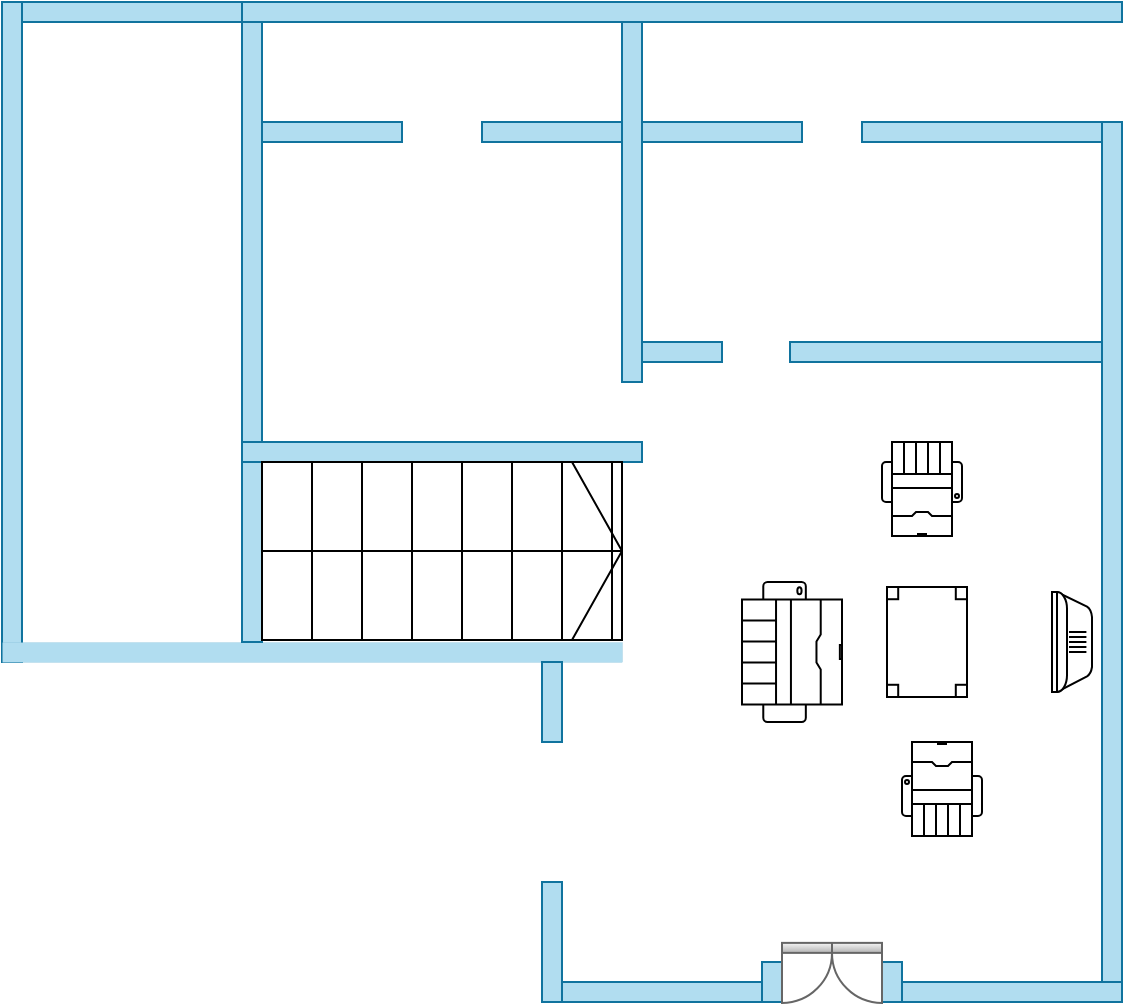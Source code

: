 <mxfile version="25.0.3">
  <diagram name="Page-1" id="i9P-pWKcPwAOLcCXHFbH">
    <mxGraphModel dx="1613" dy="1632" grid="1" gridSize="10" guides="1" tooltips="1" connect="1" arrows="1" fold="1" page="1" pageScale="1" pageWidth="827" pageHeight="1169" math="0" shadow="0">
      <root>
        <mxCell id="0" />
        <mxCell id="1" parent="0" />
        <mxCell id="J3jjTzWWKCBItpekzf1M-9" value="" style="verticalLabelPosition=bottom;html=1;verticalAlign=top;align=center;shape=mxgraph.floorplan.wall;fillColor=#b1ddf0;strokeColor=#10739e;" vertex="1" parent="1">
          <mxGeometry x="160" y="50" width="160" height="10" as="geometry" />
        </mxCell>
        <mxCell id="J3jjTzWWKCBItpekzf1M-10" value="" style="verticalLabelPosition=bottom;html=1;verticalAlign=top;align=center;shape=mxgraph.floorplan.wall;fillColor=#b1ddf0;direction=south;strokeColor=#10739e;" vertex="1" parent="1">
          <mxGeometry x="-80" y="-10" width="10" height="330" as="geometry" />
        </mxCell>
        <mxCell id="J3jjTzWWKCBItpekzf1M-11" value="" style="verticalLabelPosition=bottom;html=1;verticalAlign=top;align=center;shape=mxgraph.floorplan.wall;fillColor=#b1ddf0;strokeWidth=0;dashed=1;perimeterSpacing=0;strokeColor=#10739e;" vertex="1" parent="1">
          <mxGeometry x="-80" y="310" width="310" height="10" as="geometry" />
        </mxCell>
        <mxCell id="J3jjTzWWKCBItpekzf1M-12" value="" style="verticalLabelPosition=bottom;html=1;verticalAlign=top;align=center;shape=mxgraph.floorplan.wall;fillColor=#b1ddf0;direction=south;strokeColor=#10739e;" vertex="1" parent="1">
          <mxGeometry x="40" y="-10" width="10" height="320" as="geometry" />
        </mxCell>
        <mxCell id="J3jjTzWWKCBItpekzf1M-13" value="" style="verticalLabelPosition=bottom;html=1;verticalAlign=top;align=center;shape=mxgraph.floorplan.wall;fillColor=#b1ddf0;strokeColor=#10739e;" vertex="1" parent="1">
          <mxGeometry x="40" y="210" width="200" height="10" as="geometry" />
        </mxCell>
        <mxCell id="J3jjTzWWKCBItpekzf1M-14" value="" style="verticalLabelPosition=bottom;html=1;verticalAlign=top;align=center;shape=mxgraph.floorplan.wall;fillColor=#b1ddf0;direction=south;strokeColor=#10739e;" vertex="1" parent="1">
          <mxGeometry x="230" width="10" height="180" as="geometry" />
        </mxCell>
        <mxCell id="J3jjTzWWKCBItpekzf1M-15" value="" style="verticalLabelPosition=bottom;html=1;verticalAlign=top;align=center;shape=mxgraph.floorplan.wall;fillColor=#b1ddf0;strokeColor=#10739e;" vertex="1" parent="1">
          <mxGeometry x="240" y="160" width="40" height="10" as="geometry" />
        </mxCell>
        <mxCell id="J3jjTzWWKCBItpekzf1M-16" value="" style="verticalLabelPosition=bottom;html=1;verticalAlign=top;align=center;shape=mxgraph.floorplan.wall;fillColor=#b1ddf0;strokeColor=#10739e;" vertex="1" parent="1">
          <mxGeometry x="314" y="160" width="156" height="10" as="geometry" />
        </mxCell>
        <mxCell id="J3jjTzWWKCBItpekzf1M-18" value="" style="verticalLabelPosition=bottom;html=1;verticalAlign=top;align=center;shape=mxgraph.floorplan.wall;fillColor=#b1ddf0;strokeColor=#10739e;" vertex="1" parent="1">
          <mxGeometry x="350" y="50" width="120" height="10" as="geometry" />
        </mxCell>
        <mxCell id="J3jjTzWWKCBItpekzf1M-19" value="" style="verticalLabelPosition=bottom;html=1;verticalAlign=top;align=center;shape=mxgraph.floorplan.wall;fillColor=#b1ddf0;direction=south;strokeColor=#10739e;" vertex="1" parent="1">
          <mxGeometry x="190" y="320" width="10" height="40" as="geometry" />
        </mxCell>
        <mxCell id="J3jjTzWWKCBItpekzf1M-21" value="" style="verticalLabelPosition=bottom;html=1;verticalAlign=top;align=center;shape=mxgraph.floorplan.wall;fillColor=#b1ddf0;strokeColor=#10739e;" vertex="1" parent="1">
          <mxGeometry x="-70" y="-10" width="110" height="10" as="geometry" />
        </mxCell>
        <mxCell id="J3jjTzWWKCBItpekzf1M-22" value="" style="verticalLabelPosition=bottom;html=1;verticalAlign=top;align=center;shape=mxgraph.floorplan.wall;fillColor=#b1ddf0;direction=south;strokeColor=#10739e;" vertex="1" parent="1">
          <mxGeometry x="470" y="50" width="10" height="430" as="geometry" />
        </mxCell>
        <mxCell id="J3jjTzWWKCBItpekzf1M-23" value="" style="verticalLabelPosition=bottom;html=1;verticalAlign=top;align=center;shape=mxgraph.floorplan.wall;fillColor=#b1ddf0;strokeColor=#10739e;" vertex="1" parent="1">
          <mxGeometry x="40" y="-10" width="440" height="10" as="geometry" />
        </mxCell>
        <mxCell id="J3jjTzWWKCBItpekzf1M-24" value="" style="verticalLabelPosition=bottom;html=1;verticalAlign=top;align=center;shape=mxgraph.floorplan.wall;fillColor=#b1ddf0;direction=south;strokeColor=#10739e;" vertex="1" parent="1">
          <mxGeometry x="190" y="430" width="10" height="60" as="geometry" />
        </mxCell>
        <mxCell id="J3jjTzWWKCBItpekzf1M-26" value="" style="verticalLabelPosition=bottom;html=1;verticalAlign=top;align=center;shape=mxgraph.floorplan.wall;fillColor=#b1ddf0;direction=south;strokeColor=#10739e;" vertex="1" parent="1">
          <mxGeometry x="300" y="470" width="10" height="20" as="geometry" />
        </mxCell>
        <mxCell id="J3jjTzWWKCBItpekzf1M-28" value="" style="verticalLabelPosition=bottom;html=1;verticalAlign=top;align=center;shape=mxgraph.floorplan.wall;fillColor=#b1ddf0;direction=south;strokeColor=#10739e;" vertex="1" parent="1">
          <mxGeometry x="360" y="470" width="10" height="20" as="geometry" />
        </mxCell>
        <mxCell id="J3jjTzWWKCBItpekzf1M-29" value="" style="verticalLabelPosition=bottom;html=1;verticalAlign=top;align=center;shape=mxgraph.floorplan.wall;fillColor=#b1ddf0;strokeColor=#10739e;" vertex="1" parent="1">
          <mxGeometry x="370" y="480" width="110" height="10" as="geometry" />
        </mxCell>
        <mxCell id="J3jjTzWWKCBItpekzf1M-30" value="" style="verticalLabelPosition=bottom;html=1;verticalAlign=top;align=center;shape=mxgraph.floorplan.stairs;" vertex="1" parent="1">
          <mxGeometry x="50" y="220" width="180" height="89" as="geometry" />
        </mxCell>
        <mxCell id="J3jjTzWWKCBItpekzf1M-31" value="" style="verticalLabelPosition=bottom;html=1;verticalAlign=top;align=center;shape=mxgraph.floorplan.doorDouble;aspect=fixed;fillColor=#f5f5f5;strokeColor=#666666;gradientColor=#b3b3b3;" vertex="1" parent="1">
          <mxGeometry x="310" y="460.44" width="50" height="26.56" as="geometry" />
        </mxCell>
        <mxCell id="J3jjTzWWKCBItpekzf1M-32" value="" style="verticalLabelPosition=bottom;html=1;verticalAlign=top;align=center;shape=mxgraph.floorplan.wall;fillColor=#b1ddf0;strokeColor=#10739e;" vertex="1" parent="1">
          <mxGeometry x="200" y="480" width="100" height="10" as="geometry" />
        </mxCell>
        <mxCell id="J3jjTzWWKCBItpekzf1M-33" value="" style="verticalLabelPosition=bottom;html=1;verticalAlign=top;align=center;shape=mxgraph.floorplan.printer;rotation=-90;" vertex="1" parent="1">
          <mxGeometry x="280" y="290" width="70" height="50" as="geometry" />
        </mxCell>
        <mxCell id="J3jjTzWWKCBItpekzf1M-34" value="" style="verticalLabelPosition=bottom;html=1;verticalAlign=top;align=center;shape=mxgraph.floorplan.printer;" vertex="1" parent="1">
          <mxGeometry x="360" y="210" width="40" height="47" as="geometry" />
        </mxCell>
        <mxCell id="J3jjTzWWKCBItpekzf1M-35" value="" style="verticalLabelPosition=bottom;html=1;verticalAlign=top;align=center;shape=mxgraph.floorplan.printer;rotation=-180;" vertex="1" parent="1">
          <mxGeometry x="370" y="360" width="40" height="47" as="geometry" />
        </mxCell>
        <mxCell id="J3jjTzWWKCBItpekzf1M-36" value="" style="verticalLabelPosition=bottom;html=1;verticalAlign=top;align=center;shape=mxgraph.floorplan.table;rotation=90;" vertex="1" parent="1">
          <mxGeometry x="355" y="290" width="55" height="40" as="geometry" />
        </mxCell>
        <mxCell id="J3jjTzWWKCBItpekzf1M-37" value="" style="verticalLabelPosition=bottom;html=1;verticalAlign=top;align=center;shape=mxgraph.floorplan.crt_tv;rotation=90;" vertex="1" parent="1">
          <mxGeometry x="430" y="300" width="50" height="20" as="geometry" />
        </mxCell>
        <mxCell id="J3jjTzWWKCBItpekzf1M-38" value="" style="verticalLabelPosition=bottom;html=1;verticalAlign=top;align=center;shape=mxgraph.floorplan.wall;fillColor=#b1ddf0;strokeColor=#10739e;" vertex="1" parent="1">
          <mxGeometry x="50" y="50" width="70" height="10" as="geometry" />
        </mxCell>
      </root>
    </mxGraphModel>
  </diagram>
</mxfile>
